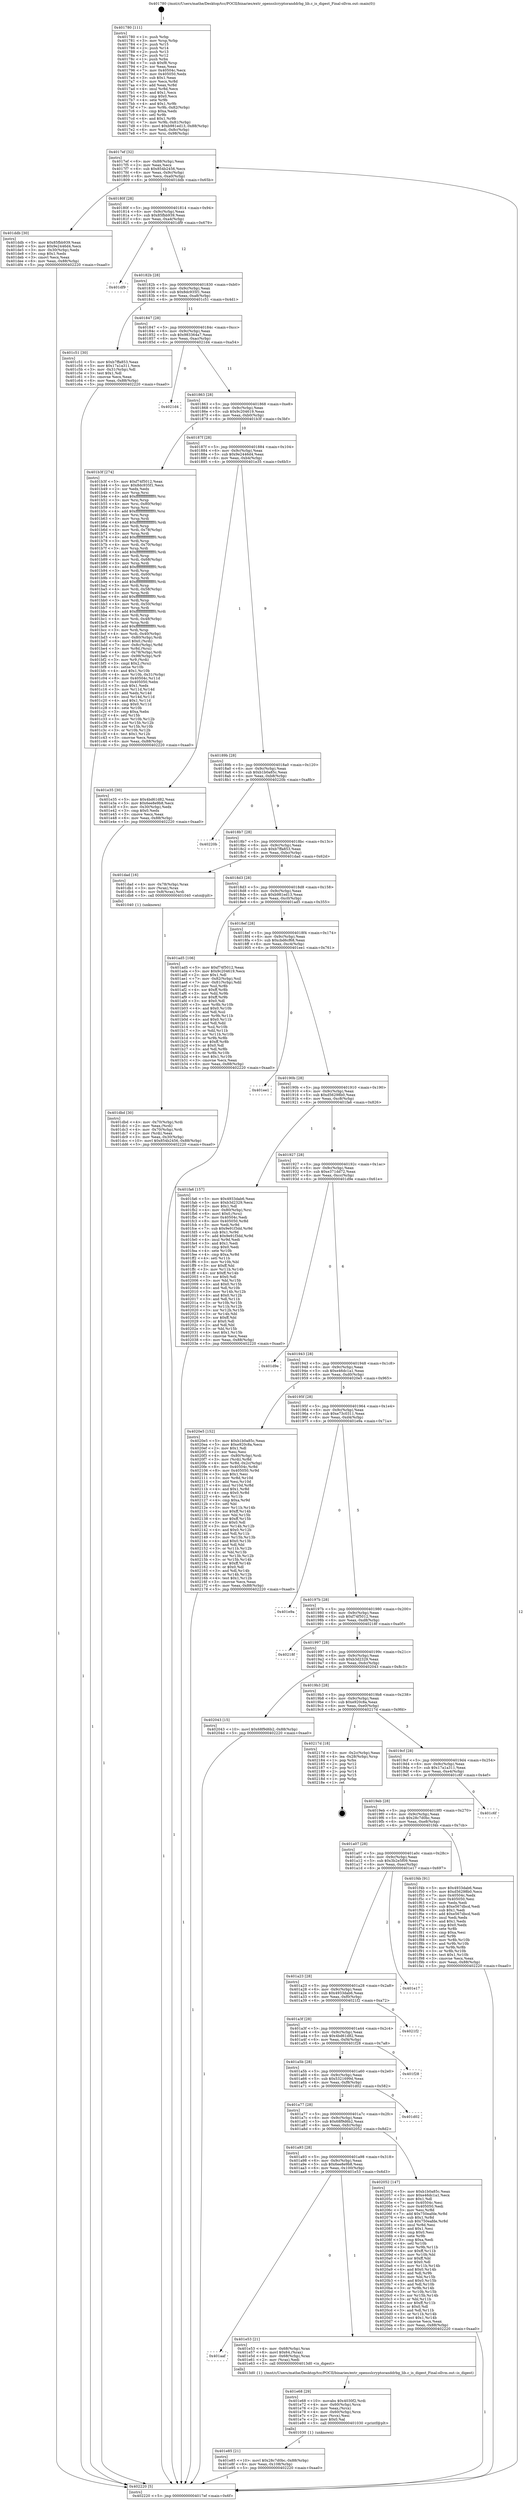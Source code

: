digraph "0x401780" {
  label = "0x401780 (/mnt/c/Users/mathe/Desktop/tcc/POCII/binaries/extr_opensslcryptoranddrbg_lib.c_is_digest_Final-ollvm.out::main(0))"
  labelloc = "t"
  node[shape=record]

  Entry [label="",width=0.3,height=0.3,shape=circle,fillcolor=black,style=filled]
  "0x4017ef" [label="{
     0x4017ef [32]\l
     | [instrs]\l
     &nbsp;&nbsp;0x4017ef \<+6\>: mov -0x88(%rbp),%eax\l
     &nbsp;&nbsp;0x4017f5 \<+2\>: mov %eax,%ecx\l
     &nbsp;&nbsp;0x4017f7 \<+6\>: sub $0x854b2456,%ecx\l
     &nbsp;&nbsp;0x4017fd \<+6\>: mov %eax,-0x9c(%rbp)\l
     &nbsp;&nbsp;0x401803 \<+6\>: mov %ecx,-0xa0(%rbp)\l
     &nbsp;&nbsp;0x401809 \<+6\>: je 0000000000401ddb \<main+0x65b\>\l
  }"]
  "0x401ddb" [label="{
     0x401ddb [30]\l
     | [instrs]\l
     &nbsp;&nbsp;0x401ddb \<+5\>: mov $0x85fbb939,%eax\l
     &nbsp;&nbsp;0x401de0 \<+5\>: mov $0x9e2446d4,%ecx\l
     &nbsp;&nbsp;0x401de5 \<+3\>: mov -0x30(%rbp),%edx\l
     &nbsp;&nbsp;0x401de8 \<+3\>: cmp $0x1,%edx\l
     &nbsp;&nbsp;0x401deb \<+3\>: cmovl %ecx,%eax\l
     &nbsp;&nbsp;0x401dee \<+6\>: mov %eax,-0x88(%rbp)\l
     &nbsp;&nbsp;0x401df4 \<+5\>: jmp 0000000000402220 \<main+0xaa0\>\l
  }"]
  "0x40180f" [label="{
     0x40180f [28]\l
     | [instrs]\l
     &nbsp;&nbsp;0x40180f \<+5\>: jmp 0000000000401814 \<main+0x94\>\l
     &nbsp;&nbsp;0x401814 \<+6\>: mov -0x9c(%rbp),%eax\l
     &nbsp;&nbsp;0x40181a \<+5\>: sub $0x85fbb939,%eax\l
     &nbsp;&nbsp;0x40181f \<+6\>: mov %eax,-0xa4(%rbp)\l
     &nbsp;&nbsp;0x401825 \<+6\>: je 0000000000401df9 \<main+0x679\>\l
  }"]
  Exit [label="",width=0.3,height=0.3,shape=circle,fillcolor=black,style=filled,peripheries=2]
  "0x401df9" [label="{
     0x401df9\l
  }", style=dashed]
  "0x40182b" [label="{
     0x40182b [28]\l
     | [instrs]\l
     &nbsp;&nbsp;0x40182b \<+5\>: jmp 0000000000401830 \<main+0xb0\>\l
     &nbsp;&nbsp;0x401830 \<+6\>: mov -0x9c(%rbp),%eax\l
     &nbsp;&nbsp;0x401836 \<+5\>: sub $0x8dc935f1,%eax\l
     &nbsp;&nbsp;0x40183b \<+6\>: mov %eax,-0xa8(%rbp)\l
     &nbsp;&nbsp;0x401841 \<+6\>: je 0000000000401c51 \<main+0x4d1\>\l
  }"]
  "0x401e85" [label="{
     0x401e85 [21]\l
     | [instrs]\l
     &nbsp;&nbsp;0x401e85 \<+10\>: movl $0x28c7d0bc,-0x88(%rbp)\l
     &nbsp;&nbsp;0x401e8f \<+6\>: mov %eax,-0x108(%rbp)\l
     &nbsp;&nbsp;0x401e95 \<+5\>: jmp 0000000000402220 \<main+0xaa0\>\l
  }"]
  "0x401c51" [label="{
     0x401c51 [30]\l
     | [instrs]\l
     &nbsp;&nbsp;0x401c51 \<+5\>: mov $0xb7ffa853,%eax\l
     &nbsp;&nbsp;0x401c56 \<+5\>: mov $0x17a1a311,%ecx\l
     &nbsp;&nbsp;0x401c5b \<+3\>: mov -0x31(%rbp),%dl\l
     &nbsp;&nbsp;0x401c5e \<+3\>: test $0x1,%dl\l
     &nbsp;&nbsp;0x401c61 \<+3\>: cmovne %ecx,%eax\l
     &nbsp;&nbsp;0x401c64 \<+6\>: mov %eax,-0x88(%rbp)\l
     &nbsp;&nbsp;0x401c6a \<+5\>: jmp 0000000000402220 \<main+0xaa0\>\l
  }"]
  "0x401847" [label="{
     0x401847 [28]\l
     | [instrs]\l
     &nbsp;&nbsp;0x401847 \<+5\>: jmp 000000000040184c \<main+0xcc\>\l
     &nbsp;&nbsp;0x40184c \<+6\>: mov -0x9c(%rbp),%eax\l
     &nbsp;&nbsp;0x401852 \<+5\>: sub $0x983364a7,%eax\l
     &nbsp;&nbsp;0x401857 \<+6\>: mov %eax,-0xac(%rbp)\l
     &nbsp;&nbsp;0x40185d \<+6\>: je 00000000004021d4 \<main+0xa54\>\l
  }"]
  "0x401e68" [label="{
     0x401e68 [29]\l
     | [instrs]\l
     &nbsp;&nbsp;0x401e68 \<+10\>: movabs $0x4030f2,%rdi\l
     &nbsp;&nbsp;0x401e72 \<+4\>: mov -0x60(%rbp),%rcx\l
     &nbsp;&nbsp;0x401e76 \<+2\>: mov %eax,(%rcx)\l
     &nbsp;&nbsp;0x401e78 \<+4\>: mov -0x60(%rbp),%rcx\l
     &nbsp;&nbsp;0x401e7c \<+2\>: mov (%rcx),%esi\l
     &nbsp;&nbsp;0x401e7e \<+2\>: mov $0x0,%al\l
     &nbsp;&nbsp;0x401e80 \<+5\>: call 0000000000401030 \<printf@plt\>\l
     | [calls]\l
     &nbsp;&nbsp;0x401030 \{1\} (unknown)\l
  }"]
  "0x4021d4" [label="{
     0x4021d4\l
  }", style=dashed]
  "0x401863" [label="{
     0x401863 [28]\l
     | [instrs]\l
     &nbsp;&nbsp;0x401863 \<+5\>: jmp 0000000000401868 \<main+0xe8\>\l
     &nbsp;&nbsp;0x401868 \<+6\>: mov -0x9c(%rbp),%eax\l
     &nbsp;&nbsp;0x40186e \<+5\>: sub $0x9c204619,%eax\l
     &nbsp;&nbsp;0x401873 \<+6\>: mov %eax,-0xb0(%rbp)\l
     &nbsp;&nbsp;0x401879 \<+6\>: je 0000000000401b3f \<main+0x3bf\>\l
  }"]
  "0x401aaf" [label="{
     0x401aaf\l
  }", style=dashed]
  "0x401b3f" [label="{
     0x401b3f [274]\l
     | [instrs]\l
     &nbsp;&nbsp;0x401b3f \<+5\>: mov $0xf74f5012,%eax\l
     &nbsp;&nbsp;0x401b44 \<+5\>: mov $0x8dc935f1,%ecx\l
     &nbsp;&nbsp;0x401b49 \<+2\>: xor %edx,%edx\l
     &nbsp;&nbsp;0x401b4b \<+3\>: mov %rsp,%rsi\l
     &nbsp;&nbsp;0x401b4e \<+4\>: add $0xfffffffffffffff0,%rsi\l
     &nbsp;&nbsp;0x401b52 \<+3\>: mov %rsi,%rsp\l
     &nbsp;&nbsp;0x401b55 \<+4\>: mov %rsi,-0x80(%rbp)\l
     &nbsp;&nbsp;0x401b59 \<+3\>: mov %rsp,%rsi\l
     &nbsp;&nbsp;0x401b5c \<+4\>: add $0xfffffffffffffff0,%rsi\l
     &nbsp;&nbsp;0x401b60 \<+3\>: mov %rsi,%rsp\l
     &nbsp;&nbsp;0x401b63 \<+3\>: mov %rsp,%rdi\l
     &nbsp;&nbsp;0x401b66 \<+4\>: add $0xfffffffffffffff0,%rdi\l
     &nbsp;&nbsp;0x401b6a \<+3\>: mov %rdi,%rsp\l
     &nbsp;&nbsp;0x401b6d \<+4\>: mov %rdi,-0x78(%rbp)\l
     &nbsp;&nbsp;0x401b71 \<+3\>: mov %rsp,%rdi\l
     &nbsp;&nbsp;0x401b74 \<+4\>: add $0xfffffffffffffff0,%rdi\l
     &nbsp;&nbsp;0x401b78 \<+3\>: mov %rdi,%rsp\l
     &nbsp;&nbsp;0x401b7b \<+4\>: mov %rdi,-0x70(%rbp)\l
     &nbsp;&nbsp;0x401b7f \<+3\>: mov %rsp,%rdi\l
     &nbsp;&nbsp;0x401b82 \<+4\>: add $0xfffffffffffffff0,%rdi\l
     &nbsp;&nbsp;0x401b86 \<+3\>: mov %rdi,%rsp\l
     &nbsp;&nbsp;0x401b89 \<+4\>: mov %rdi,-0x68(%rbp)\l
     &nbsp;&nbsp;0x401b8d \<+3\>: mov %rsp,%rdi\l
     &nbsp;&nbsp;0x401b90 \<+4\>: add $0xfffffffffffffff0,%rdi\l
     &nbsp;&nbsp;0x401b94 \<+3\>: mov %rdi,%rsp\l
     &nbsp;&nbsp;0x401b97 \<+4\>: mov %rdi,-0x60(%rbp)\l
     &nbsp;&nbsp;0x401b9b \<+3\>: mov %rsp,%rdi\l
     &nbsp;&nbsp;0x401b9e \<+4\>: add $0xfffffffffffffff0,%rdi\l
     &nbsp;&nbsp;0x401ba2 \<+3\>: mov %rdi,%rsp\l
     &nbsp;&nbsp;0x401ba5 \<+4\>: mov %rdi,-0x58(%rbp)\l
     &nbsp;&nbsp;0x401ba9 \<+3\>: mov %rsp,%rdi\l
     &nbsp;&nbsp;0x401bac \<+4\>: add $0xfffffffffffffff0,%rdi\l
     &nbsp;&nbsp;0x401bb0 \<+3\>: mov %rdi,%rsp\l
     &nbsp;&nbsp;0x401bb3 \<+4\>: mov %rdi,-0x50(%rbp)\l
     &nbsp;&nbsp;0x401bb7 \<+3\>: mov %rsp,%rdi\l
     &nbsp;&nbsp;0x401bba \<+4\>: add $0xfffffffffffffff0,%rdi\l
     &nbsp;&nbsp;0x401bbe \<+3\>: mov %rdi,%rsp\l
     &nbsp;&nbsp;0x401bc1 \<+4\>: mov %rdi,-0x48(%rbp)\l
     &nbsp;&nbsp;0x401bc5 \<+3\>: mov %rsp,%rdi\l
     &nbsp;&nbsp;0x401bc8 \<+4\>: add $0xfffffffffffffff0,%rdi\l
     &nbsp;&nbsp;0x401bcc \<+3\>: mov %rdi,%rsp\l
     &nbsp;&nbsp;0x401bcf \<+4\>: mov %rdi,-0x40(%rbp)\l
     &nbsp;&nbsp;0x401bd3 \<+4\>: mov -0x80(%rbp),%rdi\l
     &nbsp;&nbsp;0x401bd7 \<+6\>: movl $0x0,(%rdi)\l
     &nbsp;&nbsp;0x401bdd \<+7\>: mov -0x8c(%rbp),%r8d\l
     &nbsp;&nbsp;0x401be4 \<+3\>: mov %r8d,(%rsi)\l
     &nbsp;&nbsp;0x401be7 \<+4\>: mov -0x78(%rbp),%rdi\l
     &nbsp;&nbsp;0x401beb \<+7\>: mov -0x98(%rbp),%r9\l
     &nbsp;&nbsp;0x401bf2 \<+3\>: mov %r9,(%rdi)\l
     &nbsp;&nbsp;0x401bf5 \<+3\>: cmpl $0x2,(%rsi)\l
     &nbsp;&nbsp;0x401bf8 \<+4\>: setne %r10b\l
     &nbsp;&nbsp;0x401bfc \<+4\>: and $0x1,%r10b\l
     &nbsp;&nbsp;0x401c00 \<+4\>: mov %r10b,-0x31(%rbp)\l
     &nbsp;&nbsp;0x401c04 \<+8\>: mov 0x40504c,%r11d\l
     &nbsp;&nbsp;0x401c0c \<+7\>: mov 0x405050,%ebx\l
     &nbsp;&nbsp;0x401c13 \<+3\>: sub $0x1,%edx\l
     &nbsp;&nbsp;0x401c16 \<+3\>: mov %r11d,%r14d\l
     &nbsp;&nbsp;0x401c19 \<+3\>: add %edx,%r14d\l
     &nbsp;&nbsp;0x401c1c \<+4\>: imul %r14d,%r11d\l
     &nbsp;&nbsp;0x401c20 \<+4\>: and $0x1,%r11d\l
     &nbsp;&nbsp;0x401c24 \<+4\>: cmp $0x0,%r11d\l
     &nbsp;&nbsp;0x401c28 \<+4\>: sete %r10b\l
     &nbsp;&nbsp;0x401c2c \<+3\>: cmp $0xa,%ebx\l
     &nbsp;&nbsp;0x401c2f \<+4\>: setl %r15b\l
     &nbsp;&nbsp;0x401c33 \<+3\>: mov %r10b,%r12b\l
     &nbsp;&nbsp;0x401c36 \<+3\>: and %r15b,%r12b\l
     &nbsp;&nbsp;0x401c39 \<+3\>: xor %r15b,%r10b\l
     &nbsp;&nbsp;0x401c3c \<+3\>: or %r10b,%r12b\l
     &nbsp;&nbsp;0x401c3f \<+4\>: test $0x1,%r12b\l
     &nbsp;&nbsp;0x401c43 \<+3\>: cmovne %ecx,%eax\l
     &nbsp;&nbsp;0x401c46 \<+6\>: mov %eax,-0x88(%rbp)\l
     &nbsp;&nbsp;0x401c4c \<+5\>: jmp 0000000000402220 \<main+0xaa0\>\l
  }"]
  "0x40187f" [label="{
     0x40187f [28]\l
     | [instrs]\l
     &nbsp;&nbsp;0x40187f \<+5\>: jmp 0000000000401884 \<main+0x104\>\l
     &nbsp;&nbsp;0x401884 \<+6\>: mov -0x9c(%rbp),%eax\l
     &nbsp;&nbsp;0x40188a \<+5\>: sub $0x9e2446d4,%eax\l
     &nbsp;&nbsp;0x40188f \<+6\>: mov %eax,-0xb4(%rbp)\l
     &nbsp;&nbsp;0x401895 \<+6\>: je 0000000000401e35 \<main+0x6b5\>\l
  }"]
  "0x401e53" [label="{
     0x401e53 [21]\l
     | [instrs]\l
     &nbsp;&nbsp;0x401e53 \<+4\>: mov -0x68(%rbp),%rax\l
     &nbsp;&nbsp;0x401e57 \<+6\>: movl $0x64,(%rax)\l
     &nbsp;&nbsp;0x401e5d \<+4\>: mov -0x68(%rbp),%rax\l
     &nbsp;&nbsp;0x401e61 \<+2\>: mov (%rax),%edi\l
     &nbsp;&nbsp;0x401e63 \<+5\>: call 00000000004013d0 \<is_digest\>\l
     | [calls]\l
     &nbsp;&nbsp;0x4013d0 \{1\} (/mnt/c/Users/mathe/Desktop/tcc/POCII/binaries/extr_opensslcryptoranddrbg_lib.c_is_digest_Final-ollvm.out::is_digest)\l
  }"]
  "0x401e35" [label="{
     0x401e35 [30]\l
     | [instrs]\l
     &nbsp;&nbsp;0x401e35 \<+5\>: mov $0x4bd61d82,%eax\l
     &nbsp;&nbsp;0x401e3a \<+5\>: mov $0x6ee8e9b8,%ecx\l
     &nbsp;&nbsp;0x401e3f \<+3\>: mov -0x30(%rbp),%edx\l
     &nbsp;&nbsp;0x401e42 \<+3\>: cmp $0x0,%edx\l
     &nbsp;&nbsp;0x401e45 \<+3\>: cmove %ecx,%eax\l
     &nbsp;&nbsp;0x401e48 \<+6\>: mov %eax,-0x88(%rbp)\l
     &nbsp;&nbsp;0x401e4e \<+5\>: jmp 0000000000402220 \<main+0xaa0\>\l
  }"]
  "0x40189b" [label="{
     0x40189b [28]\l
     | [instrs]\l
     &nbsp;&nbsp;0x40189b \<+5\>: jmp 00000000004018a0 \<main+0x120\>\l
     &nbsp;&nbsp;0x4018a0 \<+6\>: mov -0x9c(%rbp),%eax\l
     &nbsp;&nbsp;0x4018a6 \<+5\>: sub $0xb1b0a85c,%eax\l
     &nbsp;&nbsp;0x4018ab \<+6\>: mov %eax,-0xb8(%rbp)\l
     &nbsp;&nbsp;0x4018b1 \<+6\>: je 000000000040220b \<main+0xa8b\>\l
  }"]
  "0x401a93" [label="{
     0x401a93 [28]\l
     | [instrs]\l
     &nbsp;&nbsp;0x401a93 \<+5\>: jmp 0000000000401a98 \<main+0x318\>\l
     &nbsp;&nbsp;0x401a98 \<+6\>: mov -0x9c(%rbp),%eax\l
     &nbsp;&nbsp;0x401a9e \<+5\>: sub $0x6ee8e9b8,%eax\l
     &nbsp;&nbsp;0x401aa3 \<+6\>: mov %eax,-0x100(%rbp)\l
     &nbsp;&nbsp;0x401aa9 \<+6\>: je 0000000000401e53 \<main+0x6d3\>\l
  }"]
  "0x40220b" [label="{
     0x40220b\l
  }", style=dashed]
  "0x4018b7" [label="{
     0x4018b7 [28]\l
     | [instrs]\l
     &nbsp;&nbsp;0x4018b7 \<+5\>: jmp 00000000004018bc \<main+0x13c\>\l
     &nbsp;&nbsp;0x4018bc \<+6\>: mov -0x9c(%rbp),%eax\l
     &nbsp;&nbsp;0x4018c2 \<+5\>: sub $0xb7ffa853,%eax\l
     &nbsp;&nbsp;0x4018c7 \<+6\>: mov %eax,-0xbc(%rbp)\l
     &nbsp;&nbsp;0x4018cd \<+6\>: je 0000000000401dad \<main+0x62d\>\l
  }"]
  "0x402052" [label="{
     0x402052 [147]\l
     | [instrs]\l
     &nbsp;&nbsp;0x402052 \<+5\>: mov $0xb1b0a85c,%eax\l
     &nbsp;&nbsp;0x402057 \<+5\>: mov $0xe46dc1a1,%ecx\l
     &nbsp;&nbsp;0x40205c \<+2\>: mov $0x1,%dl\l
     &nbsp;&nbsp;0x40205e \<+7\>: mov 0x40504c,%esi\l
     &nbsp;&nbsp;0x402065 \<+7\>: mov 0x405050,%edi\l
     &nbsp;&nbsp;0x40206c \<+3\>: mov %esi,%r8d\l
     &nbsp;&nbsp;0x40206f \<+7\>: add $0x750eafde,%r8d\l
     &nbsp;&nbsp;0x402076 \<+4\>: sub $0x1,%r8d\l
     &nbsp;&nbsp;0x40207a \<+7\>: sub $0x750eafde,%r8d\l
     &nbsp;&nbsp;0x402081 \<+4\>: imul %r8d,%esi\l
     &nbsp;&nbsp;0x402085 \<+3\>: and $0x1,%esi\l
     &nbsp;&nbsp;0x402088 \<+3\>: cmp $0x0,%esi\l
     &nbsp;&nbsp;0x40208b \<+4\>: sete %r9b\l
     &nbsp;&nbsp;0x40208f \<+3\>: cmp $0xa,%edi\l
     &nbsp;&nbsp;0x402092 \<+4\>: setl %r10b\l
     &nbsp;&nbsp;0x402096 \<+3\>: mov %r9b,%r11b\l
     &nbsp;&nbsp;0x402099 \<+4\>: xor $0xff,%r11b\l
     &nbsp;&nbsp;0x40209d \<+3\>: mov %r10b,%bl\l
     &nbsp;&nbsp;0x4020a0 \<+3\>: xor $0xff,%bl\l
     &nbsp;&nbsp;0x4020a3 \<+3\>: xor $0x0,%dl\l
     &nbsp;&nbsp;0x4020a6 \<+3\>: mov %r11b,%r14b\l
     &nbsp;&nbsp;0x4020a9 \<+4\>: and $0x0,%r14b\l
     &nbsp;&nbsp;0x4020ad \<+3\>: and %dl,%r9b\l
     &nbsp;&nbsp;0x4020b0 \<+3\>: mov %bl,%r15b\l
     &nbsp;&nbsp;0x4020b3 \<+4\>: and $0x0,%r15b\l
     &nbsp;&nbsp;0x4020b7 \<+3\>: and %dl,%r10b\l
     &nbsp;&nbsp;0x4020ba \<+3\>: or %r9b,%r14b\l
     &nbsp;&nbsp;0x4020bd \<+3\>: or %r10b,%r15b\l
     &nbsp;&nbsp;0x4020c0 \<+3\>: xor %r15b,%r14b\l
     &nbsp;&nbsp;0x4020c3 \<+3\>: or %bl,%r11b\l
     &nbsp;&nbsp;0x4020c6 \<+4\>: xor $0xff,%r11b\l
     &nbsp;&nbsp;0x4020ca \<+3\>: or $0x0,%dl\l
     &nbsp;&nbsp;0x4020cd \<+3\>: and %dl,%r11b\l
     &nbsp;&nbsp;0x4020d0 \<+3\>: or %r11b,%r14b\l
     &nbsp;&nbsp;0x4020d3 \<+4\>: test $0x1,%r14b\l
     &nbsp;&nbsp;0x4020d7 \<+3\>: cmovne %ecx,%eax\l
     &nbsp;&nbsp;0x4020da \<+6\>: mov %eax,-0x88(%rbp)\l
     &nbsp;&nbsp;0x4020e0 \<+5\>: jmp 0000000000402220 \<main+0xaa0\>\l
  }"]
  "0x401dad" [label="{
     0x401dad [16]\l
     | [instrs]\l
     &nbsp;&nbsp;0x401dad \<+4\>: mov -0x78(%rbp),%rax\l
     &nbsp;&nbsp;0x401db1 \<+3\>: mov (%rax),%rax\l
     &nbsp;&nbsp;0x401db4 \<+4\>: mov 0x8(%rax),%rdi\l
     &nbsp;&nbsp;0x401db8 \<+5\>: call 0000000000401040 \<atoi@plt\>\l
     | [calls]\l
     &nbsp;&nbsp;0x401040 \{1\} (unknown)\l
  }"]
  "0x4018d3" [label="{
     0x4018d3 [28]\l
     | [instrs]\l
     &nbsp;&nbsp;0x4018d3 \<+5\>: jmp 00000000004018d8 \<main+0x158\>\l
     &nbsp;&nbsp;0x4018d8 \<+6\>: mov -0x9c(%rbp),%eax\l
     &nbsp;&nbsp;0x4018de \<+5\>: sub $0xb981ed13,%eax\l
     &nbsp;&nbsp;0x4018e3 \<+6\>: mov %eax,-0xc0(%rbp)\l
     &nbsp;&nbsp;0x4018e9 \<+6\>: je 0000000000401ad5 \<main+0x355\>\l
  }"]
  "0x401a77" [label="{
     0x401a77 [28]\l
     | [instrs]\l
     &nbsp;&nbsp;0x401a77 \<+5\>: jmp 0000000000401a7c \<main+0x2fc\>\l
     &nbsp;&nbsp;0x401a7c \<+6\>: mov -0x9c(%rbp),%eax\l
     &nbsp;&nbsp;0x401a82 \<+5\>: sub $0x68f9d6b2,%eax\l
     &nbsp;&nbsp;0x401a87 \<+6\>: mov %eax,-0xfc(%rbp)\l
     &nbsp;&nbsp;0x401a8d \<+6\>: je 0000000000402052 \<main+0x8d2\>\l
  }"]
  "0x401ad5" [label="{
     0x401ad5 [106]\l
     | [instrs]\l
     &nbsp;&nbsp;0x401ad5 \<+5\>: mov $0xf74f5012,%eax\l
     &nbsp;&nbsp;0x401ada \<+5\>: mov $0x9c204619,%ecx\l
     &nbsp;&nbsp;0x401adf \<+2\>: mov $0x1,%dl\l
     &nbsp;&nbsp;0x401ae1 \<+7\>: mov -0x82(%rbp),%sil\l
     &nbsp;&nbsp;0x401ae8 \<+7\>: mov -0x81(%rbp),%dil\l
     &nbsp;&nbsp;0x401aef \<+3\>: mov %sil,%r8b\l
     &nbsp;&nbsp;0x401af2 \<+4\>: xor $0xff,%r8b\l
     &nbsp;&nbsp;0x401af6 \<+3\>: mov %dil,%r9b\l
     &nbsp;&nbsp;0x401af9 \<+4\>: xor $0xff,%r9b\l
     &nbsp;&nbsp;0x401afd \<+3\>: xor $0x0,%dl\l
     &nbsp;&nbsp;0x401b00 \<+3\>: mov %r8b,%r10b\l
     &nbsp;&nbsp;0x401b03 \<+4\>: and $0x0,%r10b\l
     &nbsp;&nbsp;0x401b07 \<+3\>: and %dl,%sil\l
     &nbsp;&nbsp;0x401b0a \<+3\>: mov %r9b,%r11b\l
     &nbsp;&nbsp;0x401b0d \<+4\>: and $0x0,%r11b\l
     &nbsp;&nbsp;0x401b11 \<+3\>: and %dl,%dil\l
     &nbsp;&nbsp;0x401b14 \<+3\>: or %sil,%r10b\l
     &nbsp;&nbsp;0x401b17 \<+3\>: or %dil,%r11b\l
     &nbsp;&nbsp;0x401b1a \<+3\>: xor %r11b,%r10b\l
     &nbsp;&nbsp;0x401b1d \<+3\>: or %r9b,%r8b\l
     &nbsp;&nbsp;0x401b20 \<+4\>: xor $0xff,%r8b\l
     &nbsp;&nbsp;0x401b24 \<+3\>: or $0x0,%dl\l
     &nbsp;&nbsp;0x401b27 \<+3\>: and %dl,%r8b\l
     &nbsp;&nbsp;0x401b2a \<+3\>: or %r8b,%r10b\l
     &nbsp;&nbsp;0x401b2d \<+4\>: test $0x1,%r10b\l
     &nbsp;&nbsp;0x401b31 \<+3\>: cmovne %ecx,%eax\l
     &nbsp;&nbsp;0x401b34 \<+6\>: mov %eax,-0x88(%rbp)\l
     &nbsp;&nbsp;0x401b3a \<+5\>: jmp 0000000000402220 \<main+0xaa0\>\l
  }"]
  "0x4018ef" [label="{
     0x4018ef [28]\l
     | [instrs]\l
     &nbsp;&nbsp;0x4018ef \<+5\>: jmp 00000000004018f4 \<main+0x174\>\l
     &nbsp;&nbsp;0x4018f4 \<+6\>: mov -0x9c(%rbp),%eax\l
     &nbsp;&nbsp;0x4018fa \<+5\>: sub $0xcbd6cf68,%eax\l
     &nbsp;&nbsp;0x4018ff \<+6\>: mov %eax,-0xc4(%rbp)\l
     &nbsp;&nbsp;0x401905 \<+6\>: je 0000000000401ee1 \<main+0x761\>\l
  }"]
  "0x402220" [label="{
     0x402220 [5]\l
     | [instrs]\l
     &nbsp;&nbsp;0x402220 \<+5\>: jmp 00000000004017ef \<main+0x6f\>\l
  }"]
  "0x401780" [label="{
     0x401780 [111]\l
     | [instrs]\l
     &nbsp;&nbsp;0x401780 \<+1\>: push %rbp\l
     &nbsp;&nbsp;0x401781 \<+3\>: mov %rsp,%rbp\l
     &nbsp;&nbsp;0x401784 \<+2\>: push %r15\l
     &nbsp;&nbsp;0x401786 \<+2\>: push %r14\l
     &nbsp;&nbsp;0x401788 \<+2\>: push %r13\l
     &nbsp;&nbsp;0x40178a \<+2\>: push %r12\l
     &nbsp;&nbsp;0x40178c \<+1\>: push %rbx\l
     &nbsp;&nbsp;0x40178d \<+7\>: sub $0xf8,%rsp\l
     &nbsp;&nbsp;0x401794 \<+2\>: xor %eax,%eax\l
     &nbsp;&nbsp;0x401796 \<+7\>: mov 0x40504c,%ecx\l
     &nbsp;&nbsp;0x40179d \<+7\>: mov 0x405050,%edx\l
     &nbsp;&nbsp;0x4017a4 \<+3\>: sub $0x1,%eax\l
     &nbsp;&nbsp;0x4017a7 \<+3\>: mov %ecx,%r8d\l
     &nbsp;&nbsp;0x4017aa \<+3\>: add %eax,%r8d\l
     &nbsp;&nbsp;0x4017ad \<+4\>: imul %r8d,%ecx\l
     &nbsp;&nbsp;0x4017b1 \<+3\>: and $0x1,%ecx\l
     &nbsp;&nbsp;0x4017b4 \<+3\>: cmp $0x0,%ecx\l
     &nbsp;&nbsp;0x4017b7 \<+4\>: sete %r9b\l
     &nbsp;&nbsp;0x4017bb \<+4\>: and $0x1,%r9b\l
     &nbsp;&nbsp;0x4017bf \<+7\>: mov %r9b,-0x82(%rbp)\l
     &nbsp;&nbsp;0x4017c6 \<+3\>: cmp $0xa,%edx\l
     &nbsp;&nbsp;0x4017c9 \<+4\>: setl %r9b\l
     &nbsp;&nbsp;0x4017cd \<+4\>: and $0x1,%r9b\l
     &nbsp;&nbsp;0x4017d1 \<+7\>: mov %r9b,-0x81(%rbp)\l
     &nbsp;&nbsp;0x4017d8 \<+10\>: movl $0xb981ed13,-0x88(%rbp)\l
     &nbsp;&nbsp;0x4017e2 \<+6\>: mov %edi,-0x8c(%rbp)\l
     &nbsp;&nbsp;0x4017e8 \<+7\>: mov %rsi,-0x98(%rbp)\l
  }"]
  "0x401d02" [label="{
     0x401d02\l
  }", style=dashed]
  "0x401dbd" [label="{
     0x401dbd [30]\l
     | [instrs]\l
     &nbsp;&nbsp;0x401dbd \<+4\>: mov -0x70(%rbp),%rdi\l
     &nbsp;&nbsp;0x401dc1 \<+2\>: mov %eax,(%rdi)\l
     &nbsp;&nbsp;0x401dc3 \<+4\>: mov -0x70(%rbp),%rdi\l
     &nbsp;&nbsp;0x401dc7 \<+2\>: mov (%rdi),%eax\l
     &nbsp;&nbsp;0x401dc9 \<+3\>: mov %eax,-0x30(%rbp)\l
     &nbsp;&nbsp;0x401dcc \<+10\>: movl $0x854b2456,-0x88(%rbp)\l
     &nbsp;&nbsp;0x401dd6 \<+5\>: jmp 0000000000402220 \<main+0xaa0\>\l
  }"]
  "0x401a5b" [label="{
     0x401a5b [28]\l
     | [instrs]\l
     &nbsp;&nbsp;0x401a5b \<+5\>: jmp 0000000000401a60 \<main+0x2e0\>\l
     &nbsp;&nbsp;0x401a60 \<+6\>: mov -0x9c(%rbp),%eax\l
     &nbsp;&nbsp;0x401a66 \<+5\>: sub $0x5321699d,%eax\l
     &nbsp;&nbsp;0x401a6b \<+6\>: mov %eax,-0xf8(%rbp)\l
     &nbsp;&nbsp;0x401a71 \<+6\>: je 0000000000401d02 \<main+0x582\>\l
  }"]
  "0x401ee1" [label="{
     0x401ee1\l
  }", style=dashed]
  "0x40190b" [label="{
     0x40190b [28]\l
     | [instrs]\l
     &nbsp;&nbsp;0x40190b \<+5\>: jmp 0000000000401910 \<main+0x190\>\l
     &nbsp;&nbsp;0x401910 \<+6\>: mov -0x9c(%rbp),%eax\l
     &nbsp;&nbsp;0x401916 \<+5\>: sub $0xd56298b0,%eax\l
     &nbsp;&nbsp;0x40191b \<+6\>: mov %eax,-0xc8(%rbp)\l
     &nbsp;&nbsp;0x401921 \<+6\>: je 0000000000401fa6 \<main+0x826\>\l
  }"]
  "0x401f28" [label="{
     0x401f28\l
  }", style=dashed]
  "0x401fa6" [label="{
     0x401fa6 [157]\l
     | [instrs]\l
     &nbsp;&nbsp;0x401fa6 \<+5\>: mov $0x4933dab6,%eax\l
     &nbsp;&nbsp;0x401fab \<+5\>: mov $0xb3d2329,%ecx\l
     &nbsp;&nbsp;0x401fb0 \<+2\>: mov $0x1,%dl\l
     &nbsp;&nbsp;0x401fb2 \<+4\>: mov -0x80(%rbp),%rsi\l
     &nbsp;&nbsp;0x401fb6 \<+6\>: movl $0x0,(%rsi)\l
     &nbsp;&nbsp;0x401fbc \<+7\>: mov 0x40504c,%edi\l
     &nbsp;&nbsp;0x401fc3 \<+8\>: mov 0x405050,%r8d\l
     &nbsp;&nbsp;0x401fcb \<+3\>: mov %edi,%r9d\l
     &nbsp;&nbsp;0x401fce \<+7\>: sub $0x9e91f3dd,%r9d\l
     &nbsp;&nbsp;0x401fd5 \<+4\>: sub $0x1,%r9d\l
     &nbsp;&nbsp;0x401fd9 \<+7\>: add $0x9e91f3dd,%r9d\l
     &nbsp;&nbsp;0x401fe0 \<+4\>: imul %r9d,%edi\l
     &nbsp;&nbsp;0x401fe4 \<+3\>: and $0x1,%edi\l
     &nbsp;&nbsp;0x401fe7 \<+3\>: cmp $0x0,%edi\l
     &nbsp;&nbsp;0x401fea \<+4\>: sete %r10b\l
     &nbsp;&nbsp;0x401fee \<+4\>: cmp $0xa,%r8d\l
     &nbsp;&nbsp;0x401ff2 \<+4\>: setl %r11b\l
     &nbsp;&nbsp;0x401ff6 \<+3\>: mov %r10b,%bl\l
     &nbsp;&nbsp;0x401ff9 \<+3\>: xor $0xff,%bl\l
     &nbsp;&nbsp;0x401ffc \<+3\>: mov %r11b,%r14b\l
     &nbsp;&nbsp;0x401fff \<+4\>: xor $0xff,%r14b\l
     &nbsp;&nbsp;0x402003 \<+3\>: xor $0x0,%dl\l
     &nbsp;&nbsp;0x402006 \<+3\>: mov %bl,%r15b\l
     &nbsp;&nbsp;0x402009 \<+4\>: and $0x0,%r15b\l
     &nbsp;&nbsp;0x40200d \<+3\>: and %dl,%r10b\l
     &nbsp;&nbsp;0x402010 \<+3\>: mov %r14b,%r12b\l
     &nbsp;&nbsp;0x402013 \<+4\>: and $0x0,%r12b\l
     &nbsp;&nbsp;0x402017 \<+3\>: and %dl,%r11b\l
     &nbsp;&nbsp;0x40201a \<+3\>: or %r10b,%r15b\l
     &nbsp;&nbsp;0x40201d \<+3\>: or %r11b,%r12b\l
     &nbsp;&nbsp;0x402020 \<+3\>: xor %r12b,%r15b\l
     &nbsp;&nbsp;0x402023 \<+3\>: or %r14b,%bl\l
     &nbsp;&nbsp;0x402026 \<+3\>: xor $0xff,%bl\l
     &nbsp;&nbsp;0x402029 \<+3\>: or $0x0,%dl\l
     &nbsp;&nbsp;0x40202c \<+2\>: and %dl,%bl\l
     &nbsp;&nbsp;0x40202e \<+3\>: or %bl,%r15b\l
     &nbsp;&nbsp;0x402031 \<+4\>: test $0x1,%r15b\l
     &nbsp;&nbsp;0x402035 \<+3\>: cmovne %ecx,%eax\l
     &nbsp;&nbsp;0x402038 \<+6\>: mov %eax,-0x88(%rbp)\l
     &nbsp;&nbsp;0x40203e \<+5\>: jmp 0000000000402220 \<main+0xaa0\>\l
  }"]
  "0x401927" [label="{
     0x401927 [28]\l
     | [instrs]\l
     &nbsp;&nbsp;0x401927 \<+5\>: jmp 000000000040192c \<main+0x1ac\>\l
     &nbsp;&nbsp;0x40192c \<+6\>: mov -0x9c(%rbp),%eax\l
     &nbsp;&nbsp;0x401932 \<+5\>: sub $0xe371dd72,%eax\l
     &nbsp;&nbsp;0x401937 \<+6\>: mov %eax,-0xcc(%rbp)\l
     &nbsp;&nbsp;0x40193d \<+6\>: je 0000000000401d9e \<main+0x61e\>\l
  }"]
  "0x401a3f" [label="{
     0x401a3f [28]\l
     | [instrs]\l
     &nbsp;&nbsp;0x401a3f \<+5\>: jmp 0000000000401a44 \<main+0x2c4\>\l
     &nbsp;&nbsp;0x401a44 \<+6\>: mov -0x9c(%rbp),%eax\l
     &nbsp;&nbsp;0x401a4a \<+5\>: sub $0x4bd61d82,%eax\l
     &nbsp;&nbsp;0x401a4f \<+6\>: mov %eax,-0xf4(%rbp)\l
     &nbsp;&nbsp;0x401a55 \<+6\>: je 0000000000401f28 \<main+0x7a8\>\l
  }"]
  "0x401d9e" [label="{
     0x401d9e\l
  }", style=dashed]
  "0x401943" [label="{
     0x401943 [28]\l
     | [instrs]\l
     &nbsp;&nbsp;0x401943 \<+5\>: jmp 0000000000401948 \<main+0x1c8\>\l
     &nbsp;&nbsp;0x401948 \<+6\>: mov -0x9c(%rbp),%eax\l
     &nbsp;&nbsp;0x40194e \<+5\>: sub $0xe46dc1a1,%eax\l
     &nbsp;&nbsp;0x401953 \<+6\>: mov %eax,-0xd0(%rbp)\l
     &nbsp;&nbsp;0x401959 \<+6\>: je 00000000004020e5 \<main+0x965\>\l
  }"]
  "0x4021f2" [label="{
     0x4021f2\l
  }", style=dashed]
  "0x4020e5" [label="{
     0x4020e5 [152]\l
     | [instrs]\l
     &nbsp;&nbsp;0x4020e5 \<+5\>: mov $0xb1b0a85c,%eax\l
     &nbsp;&nbsp;0x4020ea \<+5\>: mov $0xe920c8a,%ecx\l
     &nbsp;&nbsp;0x4020ef \<+2\>: mov $0x1,%dl\l
     &nbsp;&nbsp;0x4020f1 \<+2\>: xor %esi,%esi\l
     &nbsp;&nbsp;0x4020f3 \<+4\>: mov -0x80(%rbp),%rdi\l
     &nbsp;&nbsp;0x4020f7 \<+3\>: mov (%rdi),%r8d\l
     &nbsp;&nbsp;0x4020fa \<+4\>: mov %r8d,-0x2c(%rbp)\l
     &nbsp;&nbsp;0x4020fe \<+8\>: mov 0x40504c,%r8d\l
     &nbsp;&nbsp;0x402106 \<+8\>: mov 0x405050,%r9d\l
     &nbsp;&nbsp;0x40210e \<+3\>: sub $0x1,%esi\l
     &nbsp;&nbsp;0x402111 \<+3\>: mov %r8d,%r10d\l
     &nbsp;&nbsp;0x402114 \<+3\>: add %esi,%r10d\l
     &nbsp;&nbsp;0x402117 \<+4\>: imul %r10d,%r8d\l
     &nbsp;&nbsp;0x40211b \<+4\>: and $0x1,%r8d\l
     &nbsp;&nbsp;0x40211f \<+4\>: cmp $0x0,%r8d\l
     &nbsp;&nbsp;0x402123 \<+4\>: sete %r11b\l
     &nbsp;&nbsp;0x402127 \<+4\>: cmp $0xa,%r9d\l
     &nbsp;&nbsp;0x40212b \<+3\>: setl %bl\l
     &nbsp;&nbsp;0x40212e \<+3\>: mov %r11b,%r14b\l
     &nbsp;&nbsp;0x402131 \<+4\>: xor $0xff,%r14b\l
     &nbsp;&nbsp;0x402135 \<+3\>: mov %bl,%r15b\l
     &nbsp;&nbsp;0x402138 \<+4\>: xor $0xff,%r15b\l
     &nbsp;&nbsp;0x40213c \<+3\>: xor $0x0,%dl\l
     &nbsp;&nbsp;0x40213f \<+3\>: mov %r14b,%r12b\l
     &nbsp;&nbsp;0x402142 \<+4\>: and $0x0,%r12b\l
     &nbsp;&nbsp;0x402146 \<+3\>: and %dl,%r11b\l
     &nbsp;&nbsp;0x402149 \<+3\>: mov %r15b,%r13b\l
     &nbsp;&nbsp;0x40214c \<+4\>: and $0x0,%r13b\l
     &nbsp;&nbsp;0x402150 \<+2\>: and %dl,%bl\l
     &nbsp;&nbsp;0x402152 \<+3\>: or %r11b,%r12b\l
     &nbsp;&nbsp;0x402155 \<+3\>: or %bl,%r13b\l
     &nbsp;&nbsp;0x402158 \<+3\>: xor %r13b,%r12b\l
     &nbsp;&nbsp;0x40215b \<+3\>: or %r15b,%r14b\l
     &nbsp;&nbsp;0x40215e \<+4\>: xor $0xff,%r14b\l
     &nbsp;&nbsp;0x402162 \<+3\>: or $0x0,%dl\l
     &nbsp;&nbsp;0x402165 \<+3\>: and %dl,%r14b\l
     &nbsp;&nbsp;0x402168 \<+3\>: or %r14b,%r12b\l
     &nbsp;&nbsp;0x40216b \<+4\>: test $0x1,%r12b\l
     &nbsp;&nbsp;0x40216f \<+3\>: cmovne %ecx,%eax\l
     &nbsp;&nbsp;0x402172 \<+6\>: mov %eax,-0x88(%rbp)\l
     &nbsp;&nbsp;0x402178 \<+5\>: jmp 0000000000402220 \<main+0xaa0\>\l
  }"]
  "0x40195f" [label="{
     0x40195f [28]\l
     | [instrs]\l
     &nbsp;&nbsp;0x40195f \<+5\>: jmp 0000000000401964 \<main+0x1e4\>\l
     &nbsp;&nbsp;0x401964 \<+6\>: mov -0x9c(%rbp),%eax\l
     &nbsp;&nbsp;0x40196a \<+5\>: sub $0xe73c0311,%eax\l
     &nbsp;&nbsp;0x40196f \<+6\>: mov %eax,-0xd4(%rbp)\l
     &nbsp;&nbsp;0x401975 \<+6\>: je 0000000000401e9a \<main+0x71a\>\l
  }"]
  "0x401a23" [label="{
     0x401a23 [28]\l
     | [instrs]\l
     &nbsp;&nbsp;0x401a23 \<+5\>: jmp 0000000000401a28 \<main+0x2a8\>\l
     &nbsp;&nbsp;0x401a28 \<+6\>: mov -0x9c(%rbp),%eax\l
     &nbsp;&nbsp;0x401a2e \<+5\>: sub $0x4933dab6,%eax\l
     &nbsp;&nbsp;0x401a33 \<+6\>: mov %eax,-0xf0(%rbp)\l
     &nbsp;&nbsp;0x401a39 \<+6\>: je 00000000004021f2 \<main+0xa72\>\l
  }"]
  "0x401e9a" [label="{
     0x401e9a\l
  }", style=dashed]
  "0x40197b" [label="{
     0x40197b [28]\l
     | [instrs]\l
     &nbsp;&nbsp;0x40197b \<+5\>: jmp 0000000000401980 \<main+0x200\>\l
     &nbsp;&nbsp;0x401980 \<+6\>: mov -0x9c(%rbp),%eax\l
     &nbsp;&nbsp;0x401986 \<+5\>: sub $0xf74f5012,%eax\l
     &nbsp;&nbsp;0x40198b \<+6\>: mov %eax,-0xd8(%rbp)\l
     &nbsp;&nbsp;0x401991 \<+6\>: je 000000000040218f \<main+0xa0f\>\l
  }"]
  "0x401e17" [label="{
     0x401e17\l
  }", style=dashed]
  "0x40218f" [label="{
     0x40218f\l
  }", style=dashed]
  "0x401997" [label="{
     0x401997 [28]\l
     | [instrs]\l
     &nbsp;&nbsp;0x401997 \<+5\>: jmp 000000000040199c \<main+0x21c\>\l
     &nbsp;&nbsp;0x40199c \<+6\>: mov -0x9c(%rbp),%eax\l
     &nbsp;&nbsp;0x4019a2 \<+5\>: sub $0xb3d2329,%eax\l
     &nbsp;&nbsp;0x4019a7 \<+6\>: mov %eax,-0xdc(%rbp)\l
     &nbsp;&nbsp;0x4019ad \<+6\>: je 0000000000402043 \<main+0x8c3\>\l
  }"]
  "0x401a07" [label="{
     0x401a07 [28]\l
     | [instrs]\l
     &nbsp;&nbsp;0x401a07 \<+5\>: jmp 0000000000401a0c \<main+0x28c\>\l
     &nbsp;&nbsp;0x401a0c \<+6\>: mov -0x9c(%rbp),%eax\l
     &nbsp;&nbsp;0x401a12 \<+5\>: sub $0x3b2e5f09,%eax\l
     &nbsp;&nbsp;0x401a17 \<+6\>: mov %eax,-0xec(%rbp)\l
     &nbsp;&nbsp;0x401a1d \<+6\>: je 0000000000401e17 \<main+0x697\>\l
  }"]
  "0x402043" [label="{
     0x402043 [15]\l
     | [instrs]\l
     &nbsp;&nbsp;0x402043 \<+10\>: movl $0x68f9d6b2,-0x88(%rbp)\l
     &nbsp;&nbsp;0x40204d \<+5\>: jmp 0000000000402220 \<main+0xaa0\>\l
  }"]
  "0x4019b3" [label="{
     0x4019b3 [28]\l
     | [instrs]\l
     &nbsp;&nbsp;0x4019b3 \<+5\>: jmp 00000000004019b8 \<main+0x238\>\l
     &nbsp;&nbsp;0x4019b8 \<+6\>: mov -0x9c(%rbp),%eax\l
     &nbsp;&nbsp;0x4019be \<+5\>: sub $0xe920c8a,%eax\l
     &nbsp;&nbsp;0x4019c3 \<+6\>: mov %eax,-0xe0(%rbp)\l
     &nbsp;&nbsp;0x4019c9 \<+6\>: je 000000000040217d \<main+0x9fd\>\l
  }"]
  "0x401f4b" [label="{
     0x401f4b [91]\l
     | [instrs]\l
     &nbsp;&nbsp;0x401f4b \<+5\>: mov $0x4933dab6,%eax\l
     &nbsp;&nbsp;0x401f50 \<+5\>: mov $0xd56298b0,%ecx\l
     &nbsp;&nbsp;0x401f55 \<+7\>: mov 0x40504c,%edx\l
     &nbsp;&nbsp;0x401f5c \<+7\>: mov 0x405050,%esi\l
     &nbsp;&nbsp;0x401f63 \<+2\>: mov %edx,%edi\l
     &nbsp;&nbsp;0x401f65 \<+6\>: sub $0xe567dbcd,%edi\l
     &nbsp;&nbsp;0x401f6b \<+3\>: sub $0x1,%edi\l
     &nbsp;&nbsp;0x401f6e \<+6\>: add $0xe567dbcd,%edi\l
     &nbsp;&nbsp;0x401f74 \<+3\>: imul %edi,%edx\l
     &nbsp;&nbsp;0x401f77 \<+3\>: and $0x1,%edx\l
     &nbsp;&nbsp;0x401f7a \<+3\>: cmp $0x0,%edx\l
     &nbsp;&nbsp;0x401f7d \<+4\>: sete %r8b\l
     &nbsp;&nbsp;0x401f81 \<+3\>: cmp $0xa,%esi\l
     &nbsp;&nbsp;0x401f84 \<+4\>: setl %r9b\l
     &nbsp;&nbsp;0x401f88 \<+3\>: mov %r8b,%r10b\l
     &nbsp;&nbsp;0x401f8b \<+3\>: and %r9b,%r10b\l
     &nbsp;&nbsp;0x401f8e \<+3\>: xor %r9b,%r8b\l
     &nbsp;&nbsp;0x401f91 \<+3\>: or %r8b,%r10b\l
     &nbsp;&nbsp;0x401f94 \<+4\>: test $0x1,%r10b\l
     &nbsp;&nbsp;0x401f98 \<+3\>: cmovne %ecx,%eax\l
     &nbsp;&nbsp;0x401f9b \<+6\>: mov %eax,-0x88(%rbp)\l
     &nbsp;&nbsp;0x401fa1 \<+5\>: jmp 0000000000402220 \<main+0xaa0\>\l
  }"]
  "0x40217d" [label="{
     0x40217d [18]\l
     | [instrs]\l
     &nbsp;&nbsp;0x40217d \<+3\>: mov -0x2c(%rbp),%eax\l
     &nbsp;&nbsp;0x402180 \<+4\>: lea -0x28(%rbp),%rsp\l
     &nbsp;&nbsp;0x402184 \<+1\>: pop %rbx\l
     &nbsp;&nbsp;0x402185 \<+2\>: pop %r12\l
     &nbsp;&nbsp;0x402187 \<+2\>: pop %r13\l
     &nbsp;&nbsp;0x402189 \<+2\>: pop %r14\l
     &nbsp;&nbsp;0x40218b \<+2\>: pop %r15\l
     &nbsp;&nbsp;0x40218d \<+1\>: pop %rbp\l
     &nbsp;&nbsp;0x40218e \<+1\>: ret\l
  }"]
  "0x4019cf" [label="{
     0x4019cf [28]\l
     | [instrs]\l
     &nbsp;&nbsp;0x4019cf \<+5\>: jmp 00000000004019d4 \<main+0x254\>\l
     &nbsp;&nbsp;0x4019d4 \<+6\>: mov -0x9c(%rbp),%eax\l
     &nbsp;&nbsp;0x4019da \<+5\>: sub $0x17a1a311,%eax\l
     &nbsp;&nbsp;0x4019df \<+6\>: mov %eax,-0xe4(%rbp)\l
     &nbsp;&nbsp;0x4019e5 \<+6\>: je 0000000000401c6f \<main+0x4ef\>\l
  }"]
  "0x4019eb" [label="{
     0x4019eb [28]\l
     | [instrs]\l
     &nbsp;&nbsp;0x4019eb \<+5\>: jmp 00000000004019f0 \<main+0x270\>\l
     &nbsp;&nbsp;0x4019f0 \<+6\>: mov -0x9c(%rbp),%eax\l
     &nbsp;&nbsp;0x4019f6 \<+5\>: sub $0x28c7d0bc,%eax\l
     &nbsp;&nbsp;0x4019fb \<+6\>: mov %eax,-0xe8(%rbp)\l
     &nbsp;&nbsp;0x401a01 \<+6\>: je 0000000000401f4b \<main+0x7cb\>\l
  }"]
  "0x401c6f" [label="{
     0x401c6f\l
  }", style=dashed]
  Entry -> "0x401780" [label=" 1"]
  "0x4017ef" -> "0x401ddb" [label=" 1"]
  "0x4017ef" -> "0x40180f" [label=" 12"]
  "0x40217d" -> Exit [label=" 1"]
  "0x40180f" -> "0x401df9" [label=" 0"]
  "0x40180f" -> "0x40182b" [label=" 12"]
  "0x4020e5" -> "0x402220" [label=" 1"]
  "0x40182b" -> "0x401c51" [label=" 1"]
  "0x40182b" -> "0x401847" [label=" 11"]
  "0x402052" -> "0x402220" [label=" 1"]
  "0x401847" -> "0x4021d4" [label=" 0"]
  "0x401847" -> "0x401863" [label=" 11"]
  "0x402043" -> "0x402220" [label=" 1"]
  "0x401863" -> "0x401b3f" [label=" 1"]
  "0x401863" -> "0x40187f" [label=" 10"]
  "0x401fa6" -> "0x402220" [label=" 1"]
  "0x40187f" -> "0x401e35" [label=" 1"]
  "0x40187f" -> "0x40189b" [label=" 9"]
  "0x401f4b" -> "0x402220" [label=" 1"]
  "0x40189b" -> "0x40220b" [label=" 0"]
  "0x40189b" -> "0x4018b7" [label=" 9"]
  "0x401e68" -> "0x401e85" [label=" 1"]
  "0x4018b7" -> "0x401dad" [label=" 1"]
  "0x4018b7" -> "0x4018d3" [label=" 8"]
  "0x401e53" -> "0x401e68" [label=" 1"]
  "0x4018d3" -> "0x401ad5" [label=" 1"]
  "0x4018d3" -> "0x4018ef" [label=" 7"]
  "0x401ad5" -> "0x402220" [label=" 1"]
  "0x401780" -> "0x4017ef" [label=" 1"]
  "0x402220" -> "0x4017ef" [label=" 12"]
  "0x401a93" -> "0x401e53" [label=" 1"]
  "0x401b3f" -> "0x402220" [label=" 1"]
  "0x401c51" -> "0x402220" [label=" 1"]
  "0x401dad" -> "0x401dbd" [label=" 1"]
  "0x401dbd" -> "0x402220" [label=" 1"]
  "0x401ddb" -> "0x402220" [label=" 1"]
  "0x401e35" -> "0x402220" [label=" 1"]
  "0x401e85" -> "0x402220" [label=" 1"]
  "0x4018ef" -> "0x401ee1" [label=" 0"]
  "0x4018ef" -> "0x40190b" [label=" 7"]
  "0x401a77" -> "0x402052" [label=" 1"]
  "0x40190b" -> "0x401fa6" [label=" 1"]
  "0x40190b" -> "0x401927" [label=" 6"]
  "0x401a93" -> "0x401aaf" [label=" 0"]
  "0x401927" -> "0x401d9e" [label=" 0"]
  "0x401927" -> "0x401943" [label=" 6"]
  "0x401a5b" -> "0x401d02" [label=" 0"]
  "0x401943" -> "0x4020e5" [label=" 1"]
  "0x401943" -> "0x40195f" [label=" 5"]
  "0x401a77" -> "0x401a93" [label=" 1"]
  "0x40195f" -> "0x401e9a" [label=" 0"]
  "0x40195f" -> "0x40197b" [label=" 5"]
  "0x401a3f" -> "0x401f28" [label=" 0"]
  "0x40197b" -> "0x40218f" [label=" 0"]
  "0x40197b" -> "0x401997" [label=" 5"]
  "0x401a5b" -> "0x401a77" [label=" 2"]
  "0x401997" -> "0x402043" [label=" 1"]
  "0x401997" -> "0x4019b3" [label=" 4"]
  "0x401a23" -> "0x4021f2" [label=" 0"]
  "0x4019b3" -> "0x40217d" [label=" 1"]
  "0x4019b3" -> "0x4019cf" [label=" 3"]
  "0x401a3f" -> "0x401a5b" [label=" 2"]
  "0x4019cf" -> "0x401c6f" [label=" 0"]
  "0x4019cf" -> "0x4019eb" [label=" 3"]
  "0x401a07" -> "0x401a23" [label=" 2"]
  "0x4019eb" -> "0x401f4b" [label=" 1"]
  "0x4019eb" -> "0x401a07" [label=" 2"]
  "0x401a23" -> "0x401a3f" [label=" 2"]
  "0x401a07" -> "0x401e17" [label=" 0"]
}
